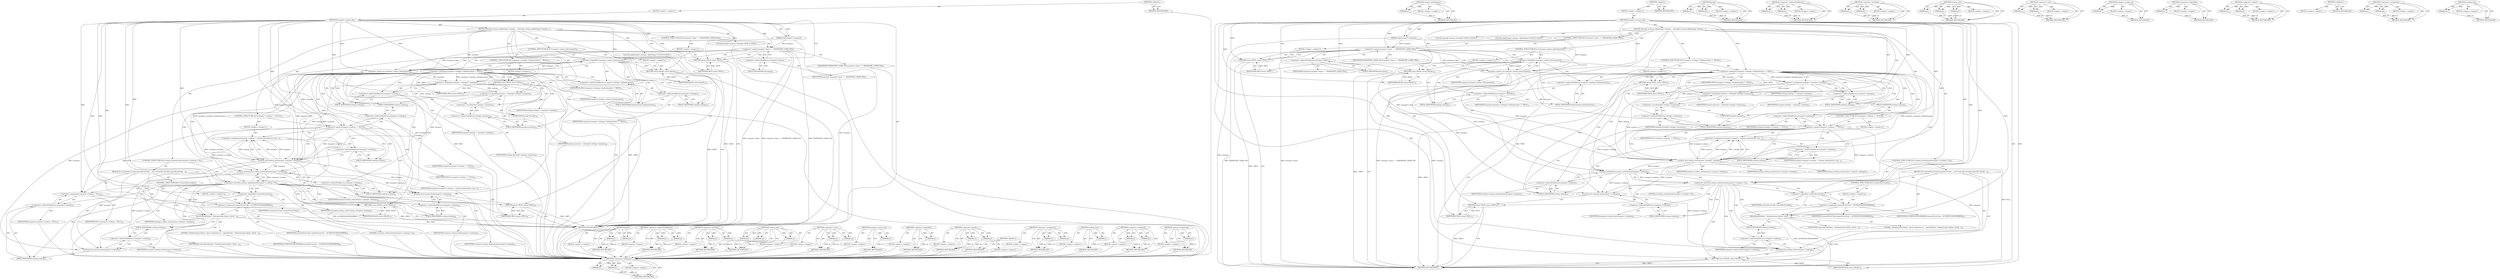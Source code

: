 digraph "credssp_free" {
vulnerable_142 [label=<(METHOD,&lt;operator&gt;.notEquals)>];
vulnerable_143 [label=<(PARAM,p1)>];
vulnerable_144 [label=<(PARAM,p2)>];
vulnerable_145 [label=<(BLOCK,&lt;empty&gt;,&lt;empty&gt;)>];
vulnerable_146 [label=<(METHOD_RETURN,ANY)>];
vulnerable_168 [label=<(METHOD,credssp_authenticate)>];
vulnerable_169 [label=<(PARAM,p1)>];
vulnerable_170 [label=<(BLOCK,&lt;empty&gt;,&lt;empty&gt;)>];
vulnerable_171 [label=<(METHOD_RETURN,ANY)>];
vulnerable_6 [label=<(METHOD,&lt;global&gt;)<SUB>1</SUB>>];
vulnerable_7 [label=<(BLOCK,&lt;empty&gt;,&lt;empty&gt;)<SUB>1</SUB>>];
vulnerable_8 [label=<(METHOD,transport_connect_nla)<SUB>1</SUB>>];
vulnerable_9 [label=<(PARAM,rdpTransport* transport)<SUB>1</SUB>>];
vulnerable_10 [label=<(BLOCK,{
	freerdp* instance;
	rdpSettings* settings;

...,{
	freerdp* instance;
	rdpSettings* settings;

...)<SUB>2</SUB>>];
vulnerable_11 [label="<(LOCAL,freerdp* instance: freerdp*)<SUB>3</SUB>>"];
vulnerable_12 [label="<(LOCAL,rdpSettings* settings: rdpSettings*)<SUB>4</SUB>>"];
vulnerable_13 [label=<(CONTROL_STRUCTURE,IF,if (transport-&gt;layer == TRANSPORT_LAYER_TSG))<SUB>6</SUB>>];
vulnerable_14 [label=<(&lt;operator&gt;.equals,transport-&gt;layer == TRANSPORT_LAYER_TSG)<SUB>6</SUB>>];
vulnerable_15 [label=<(&lt;operator&gt;.indirectFieldAccess,transport-&gt;layer)<SUB>6</SUB>>];
vulnerable_16 [label=<(IDENTIFIER,transport,transport-&gt;layer == TRANSPORT_LAYER_TSG)<SUB>6</SUB>>];
vulnerable_17 [label=<(FIELD_IDENTIFIER,layer,layer)<SUB>6</SUB>>];
vulnerable_18 [label=<(IDENTIFIER,TRANSPORT_LAYER_TSG,transport-&gt;layer == TRANSPORT_LAYER_TSG)<SUB>6</SUB>>];
vulnerable_19 [label=<(BLOCK,&lt;empty&gt;,&lt;empty&gt;)<SUB>7</SUB>>];
vulnerable_20 [label=<(RETURN,return TRUE;,return TRUE;)<SUB>7</SUB>>];
vulnerable_21 [label=<(IDENTIFIER,TRUE,return TRUE;)<SUB>7</SUB>>];
vulnerable_22 [label=<(CONTROL_STRUCTURE,IF,if (!transport_connect_tls(transport)))<SUB>9</SUB>>];
vulnerable_23 [label=<(&lt;operator&gt;.logicalNot,!transport_connect_tls(transport))<SUB>9</SUB>>];
vulnerable_24 [label=<(transport_connect_tls,transport_connect_tls(transport))<SUB>9</SUB>>];
vulnerable_25 [label=<(IDENTIFIER,transport,transport_connect_tls(transport))<SUB>9</SUB>>];
vulnerable_26 [label=<(BLOCK,&lt;empty&gt;,&lt;empty&gt;)<SUB>10</SUB>>];
vulnerable_27 [label=<(RETURN,return FALSE;,return FALSE;)<SUB>10</SUB>>];
vulnerable_28 [label=<(IDENTIFIER,FALSE,return FALSE;)<SUB>10</SUB>>];
vulnerable_29 [label=<(CONTROL_STRUCTURE,IF,if (transport-&gt;settings-&gt;Authentication != TRUE))<SUB>14</SUB>>];
vulnerable_30 [label=<(&lt;operator&gt;.notEquals,transport-&gt;settings-&gt;Authentication != TRUE)<SUB>14</SUB>>];
vulnerable_31 [label=<(&lt;operator&gt;.indirectFieldAccess,transport-&gt;settings-&gt;Authentication)<SUB>14</SUB>>];
vulnerable_32 [label=<(&lt;operator&gt;.indirectFieldAccess,transport-&gt;settings)<SUB>14</SUB>>];
vulnerable_33 [label=<(IDENTIFIER,transport,transport-&gt;settings-&gt;Authentication != TRUE)<SUB>14</SUB>>];
vulnerable_34 [label=<(FIELD_IDENTIFIER,settings,settings)<SUB>14</SUB>>];
vulnerable_35 [label=<(FIELD_IDENTIFIER,Authentication,Authentication)<SUB>14</SUB>>];
vulnerable_36 [label=<(IDENTIFIER,TRUE,transport-&gt;settings-&gt;Authentication != TRUE)<SUB>14</SUB>>];
vulnerable_37 [label=<(BLOCK,&lt;empty&gt;,&lt;empty&gt;)<SUB>15</SUB>>];
vulnerable_38 [label=<(RETURN,return TRUE;,return TRUE;)<SUB>15</SUB>>];
vulnerable_39 [label=<(IDENTIFIER,TRUE,return TRUE;)<SUB>15</SUB>>];
vulnerable_40 [label=<(&lt;operator&gt;.assignment,settings = transport-&gt;settings)<SUB>17</SUB>>];
vulnerable_41 [label=<(IDENTIFIER,settings,settings = transport-&gt;settings)<SUB>17</SUB>>];
vulnerable_42 [label=<(&lt;operator&gt;.indirectFieldAccess,transport-&gt;settings)<SUB>17</SUB>>];
vulnerable_43 [label=<(IDENTIFIER,transport,settings = transport-&gt;settings)<SUB>17</SUB>>];
vulnerable_44 [label=<(FIELD_IDENTIFIER,settings,settings)<SUB>17</SUB>>];
vulnerable_45 [label=<(&lt;operator&gt;.assignment,instance = (freerdp*) settings-&gt;instance)<SUB>18</SUB>>];
vulnerable_46 [label=<(IDENTIFIER,instance,instance = (freerdp*) settings-&gt;instance)<SUB>18</SUB>>];
vulnerable_47 [label=<(&lt;operator&gt;.cast,(freerdp*) settings-&gt;instance)<SUB>18</SUB>>];
vulnerable_48 [label=<(UNKNOWN,freerdp*,freerdp*)<SUB>18</SUB>>];
vulnerable_49 [label=<(&lt;operator&gt;.indirectFieldAccess,settings-&gt;instance)<SUB>18</SUB>>];
vulnerable_50 [label=<(IDENTIFIER,settings,(freerdp*) settings-&gt;instance)<SUB>18</SUB>>];
vulnerable_51 [label=<(FIELD_IDENTIFIER,instance,instance)<SUB>18</SUB>>];
vulnerable_52 [label=<(CONTROL_STRUCTURE,IF,if (transport-&gt;credssp == NULL))<SUB>20</SUB>>];
vulnerable_53 [label=<(&lt;operator&gt;.equals,transport-&gt;credssp == NULL)<SUB>20</SUB>>];
vulnerable_54 [label=<(&lt;operator&gt;.indirectFieldAccess,transport-&gt;credssp)<SUB>20</SUB>>];
vulnerable_55 [label=<(IDENTIFIER,transport,transport-&gt;credssp == NULL)<SUB>20</SUB>>];
vulnerable_56 [label=<(FIELD_IDENTIFIER,credssp,credssp)<SUB>20</SUB>>];
vulnerable_57 [label=<(IDENTIFIER,NULL,transport-&gt;credssp == NULL)<SUB>20</SUB>>];
vulnerable_58 [label=<(BLOCK,&lt;empty&gt;,&lt;empty&gt;)<SUB>21</SUB>>];
vulnerable_59 [label=<(&lt;operator&gt;.assignment,transport-&gt;credssp = credssp_new(instance, tran...)<SUB>21</SUB>>];
vulnerable_60 [label=<(&lt;operator&gt;.indirectFieldAccess,transport-&gt;credssp)<SUB>21</SUB>>];
vulnerable_61 [label=<(IDENTIFIER,transport,transport-&gt;credssp = credssp_new(instance, tran...)<SUB>21</SUB>>];
vulnerable_62 [label=<(FIELD_IDENTIFIER,credssp,credssp)<SUB>21</SUB>>];
vulnerable_63 [label=<(credssp_new,credssp_new(instance, transport, settings))<SUB>21</SUB>>];
vulnerable_64 [label=<(IDENTIFIER,instance,credssp_new(instance, transport, settings))<SUB>21</SUB>>];
vulnerable_65 [label=<(IDENTIFIER,transport,credssp_new(instance, transport, settings))<SUB>21</SUB>>];
vulnerable_66 [label=<(IDENTIFIER,settings,credssp_new(instance, transport, settings))<SUB>21</SUB>>];
vulnerable_67 [label=<(CONTROL_STRUCTURE,IF,if (credssp_authenticate(transport-&gt;credssp) &lt; 0))<SUB>23</SUB>>];
vulnerable_68 [label=<(&lt;operator&gt;.lessThan,credssp_authenticate(transport-&gt;credssp) &lt; 0)<SUB>23</SUB>>];
vulnerable_69 [label=<(credssp_authenticate,credssp_authenticate(transport-&gt;credssp))<SUB>23</SUB>>];
vulnerable_70 [label=<(&lt;operator&gt;.indirectFieldAccess,transport-&gt;credssp)<SUB>23</SUB>>];
vulnerable_71 [label=<(IDENTIFIER,transport,credssp_authenticate(transport-&gt;credssp))<SUB>23</SUB>>];
vulnerable_72 [label=<(FIELD_IDENTIFIER,credssp,credssp)<SUB>23</SUB>>];
vulnerable_73 [label=<(LITERAL,0,credssp_authenticate(transport-&gt;credssp) &lt; 0)<SUB>23</SUB>>];
vulnerable_74 [label=<(BLOCK,{
		if (!connectErrorCode)
			connectErrorCode ...,{
		if (!connectErrorCode)
			connectErrorCode ...)<SUB>24</SUB>>];
vulnerable_75 [label=<(CONTROL_STRUCTURE,IF,if (!connectErrorCode))<SUB>25</SUB>>];
vulnerable_76 [label=<(&lt;operator&gt;.logicalNot,!connectErrorCode)<SUB>25</SUB>>];
vulnerable_77 [label=<(IDENTIFIER,connectErrorCode,!connectErrorCode)<SUB>25</SUB>>];
vulnerable_78 [label=<(BLOCK,&lt;empty&gt;,&lt;empty&gt;)<SUB>26</SUB>>];
vulnerable_79 [label=<(&lt;operator&gt;.assignment,connectErrorCode = AUTHENTICATIONERROR)<SUB>26</SUB>>];
vulnerable_80 [label=<(IDENTIFIER,connectErrorCode,connectErrorCode = AUTHENTICATIONERROR)<SUB>26</SUB>>];
vulnerable_81 [label=<(IDENTIFIER,AUTHENTICATIONERROR,connectErrorCode = AUTHENTICATIONERROR)<SUB>26</SUB>>];
vulnerable_82 [label=<(fprintf,fprintf(stderr, &quot;Authentication failure, check ...)<SUB>28</SUB>>];
vulnerable_83 [label=<(IDENTIFIER,stderr,fprintf(stderr, &quot;Authentication failure, check ...)<SUB>28</SUB>>];
vulnerable_84 [label=<(LITERAL,&quot;Authentication failure, check credentials.\n&quot;
...,fprintf(stderr, &quot;Authentication failure, check ...)<SUB>28</SUB>>];
vulnerable_85 [label=<(credssp_free,credssp_free(transport-&gt;credssp))<SUB>31</SUB>>];
vulnerable_86 [label=<(&lt;operator&gt;.indirectFieldAccess,transport-&gt;credssp)<SUB>31</SUB>>];
vulnerable_87 [label=<(IDENTIFIER,transport,credssp_free(transport-&gt;credssp))<SUB>31</SUB>>];
vulnerable_88 [label=<(FIELD_IDENTIFIER,credssp,credssp)<SUB>31</SUB>>];
vulnerable_89 [label=<(RETURN,return FALSE;,return FALSE;)<SUB>32</SUB>>];
vulnerable_90 [label=<(IDENTIFIER,FALSE,return FALSE;)<SUB>32</SUB>>];
vulnerable_91 [label=<(credssp_free,credssp_free(transport-&gt;credssp))<SUB>35</SUB>>];
vulnerable_92 [label=<(&lt;operator&gt;.indirectFieldAccess,transport-&gt;credssp)<SUB>35</SUB>>];
vulnerable_93 [label=<(IDENTIFIER,transport,credssp_free(transport-&gt;credssp))<SUB>35</SUB>>];
vulnerable_94 [label=<(FIELD_IDENTIFIER,credssp,credssp)<SUB>35</SUB>>];
vulnerable_95 [label=<(RETURN,return TRUE;,return TRUE;)<SUB>37</SUB>>];
vulnerable_96 [label=<(IDENTIFIER,TRUE,return TRUE;)<SUB>37</SUB>>];
vulnerable_97 [label=<(METHOD_RETURN,BOOL)<SUB>1</SUB>>];
vulnerable_99 [label=<(METHOD_RETURN,ANY)<SUB>1</SUB>>];
vulnerable_172 [label=<(METHOD,fprintf)>];
vulnerable_173 [label=<(PARAM,p1)>];
vulnerable_174 [label=<(PARAM,p2)>];
vulnerable_175 [label=<(BLOCK,&lt;empty&gt;,&lt;empty&gt;)>];
vulnerable_176 [label=<(METHOD_RETURN,ANY)>];
vulnerable_129 [label=<(METHOD,&lt;operator&gt;.indirectFieldAccess)>];
vulnerable_130 [label=<(PARAM,p1)>];
vulnerable_131 [label=<(PARAM,p2)>];
vulnerable_132 [label=<(BLOCK,&lt;empty&gt;,&lt;empty&gt;)>];
vulnerable_133 [label=<(METHOD_RETURN,ANY)>];
vulnerable_163 [label=<(METHOD,&lt;operator&gt;.lessThan)>];
vulnerable_164 [label=<(PARAM,p1)>];
vulnerable_165 [label=<(PARAM,p2)>];
vulnerable_166 [label=<(BLOCK,&lt;empty&gt;,&lt;empty&gt;)>];
vulnerable_167 [label=<(METHOD_RETURN,ANY)>];
vulnerable_157 [label=<(METHOD,credssp_new)>];
vulnerable_158 [label=<(PARAM,p1)>];
vulnerable_159 [label=<(PARAM,p2)>];
vulnerable_160 [label=<(PARAM,p3)>];
vulnerable_161 [label=<(BLOCK,&lt;empty&gt;,&lt;empty&gt;)>];
vulnerable_162 [label=<(METHOD_RETURN,ANY)>];
vulnerable_152 [label=<(METHOD,&lt;operator&gt;.cast)>];
vulnerable_153 [label=<(PARAM,p1)>];
vulnerable_154 [label=<(PARAM,p2)>];
vulnerable_155 [label=<(BLOCK,&lt;empty&gt;,&lt;empty&gt;)>];
vulnerable_156 [label=<(METHOD_RETURN,ANY)>];
vulnerable_138 [label=<(METHOD,transport_connect_tls)>];
vulnerable_139 [label=<(PARAM,p1)>];
vulnerable_140 [label=<(BLOCK,&lt;empty&gt;,&lt;empty&gt;)>];
vulnerable_141 [label=<(METHOD_RETURN,ANY)>];
vulnerable_134 [label=<(METHOD,&lt;operator&gt;.logicalNot)>];
vulnerable_135 [label=<(PARAM,p1)>];
vulnerable_136 [label=<(BLOCK,&lt;empty&gt;,&lt;empty&gt;)>];
vulnerable_137 [label=<(METHOD_RETURN,ANY)>];
vulnerable_124 [label=<(METHOD,&lt;operator&gt;.equals)>];
vulnerable_125 [label=<(PARAM,p1)>];
vulnerable_126 [label=<(PARAM,p2)>];
vulnerable_127 [label=<(BLOCK,&lt;empty&gt;,&lt;empty&gt;)>];
vulnerable_128 [label=<(METHOD_RETURN,ANY)>];
vulnerable_118 [label=<(METHOD,&lt;global&gt;)<SUB>1</SUB>>];
vulnerable_119 [label=<(BLOCK,&lt;empty&gt;,&lt;empty&gt;)>];
vulnerable_120 [label=<(METHOD_RETURN,ANY)>];
vulnerable_147 [label=<(METHOD,&lt;operator&gt;.assignment)>];
vulnerable_148 [label=<(PARAM,p1)>];
vulnerable_149 [label=<(PARAM,p2)>];
vulnerable_150 [label=<(BLOCK,&lt;empty&gt;,&lt;empty&gt;)>];
vulnerable_151 [label=<(METHOD_RETURN,ANY)>];
vulnerable_177 [label=<(METHOD,credssp_free)>];
vulnerable_178 [label=<(PARAM,p1)>];
vulnerable_179 [label=<(BLOCK,&lt;empty&gt;,&lt;empty&gt;)>];
vulnerable_180 [label=<(METHOD_RETURN,ANY)>];
fixed_147 [label=<(METHOD,&lt;operator&gt;.notEquals)>];
fixed_148 [label=<(PARAM,p1)>];
fixed_149 [label=<(PARAM,p2)>];
fixed_150 [label=<(BLOCK,&lt;empty&gt;,&lt;empty&gt;)>];
fixed_151 [label=<(METHOD_RETURN,ANY)>];
fixed_173 [label=<(METHOD,credssp_authenticate)>];
fixed_174 [label=<(PARAM,p1)>];
fixed_175 [label=<(BLOCK,&lt;empty&gt;,&lt;empty&gt;)>];
fixed_176 [label=<(METHOD_RETURN,ANY)>];
fixed_6 [label=<(METHOD,&lt;global&gt;)<SUB>1</SUB>>];
fixed_7 [label=<(BLOCK,&lt;empty&gt;,&lt;empty&gt;)<SUB>1</SUB>>];
fixed_8 [label=<(METHOD,transport_connect_nla)<SUB>1</SUB>>];
fixed_9 [label=<(PARAM,rdpTransport* transport)<SUB>1</SUB>>];
fixed_10 [label=<(BLOCK,{
	freerdp* instance;
	rdpSettings* settings;

...,{
	freerdp* instance;
	rdpSettings* settings;

...)<SUB>2</SUB>>];
fixed_11 [label="<(LOCAL,freerdp* instance: freerdp*)<SUB>3</SUB>>"];
fixed_12 [label="<(LOCAL,rdpSettings* settings: rdpSettings*)<SUB>4</SUB>>"];
fixed_13 [label=<(CONTROL_STRUCTURE,IF,if (transport-&gt;layer == TRANSPORT_LAYER_TSG))<SUB>6</SUB>>];
fixed_14 [label=<(&lt;operator&gt;.equals,transport-&gt;layer == TRANSPORT_LAYER_TSG)<SUB>6</SUB>>];
fixed_15 [label=<(&lt;operator&gt;.indirectFieldAccess,transport-&gt;layer)<SUB>6</SUB>>];
fixed_16 [label=<(IDENTIFIER,transport,transport-&gt;layer == TRANSPORT_LAYER_TSG)<SUB>6</SUB>>];
fixed_17 [label=<(FIELD_IDENTIFIER,layer,layer)<SUB>6</SUB>>];
fixed_18 [label=<(IDENTIFIER,TRANSPORT_LAYER_TSG,transport-&gt;layer == TRANSPORT_LAYER_TSG)<SUB>6</SUB>>];
fixed_19 [label=<(BLOCK,&lt;empty&gt;,&lt;empty&gt;)<SUB>7</SUB>>];
fixed_20 [label=<(RETURN,return TRUE;,return TRUE;)<SUB>7</SUB>>];
fixed_21 [label=<(IDENTIFIER,TRUE,return TRUE;)<SUB>7</SUB>>];
fixed_22 [label=<(CONTROL_STRUCTURE,IF,if (!transport_connect_tls(transport)))<SUB>9</SUB>>];
fixed_23 [label=<(&lt;operator&gt;.logicalNot,!transport_connect_tls(transport))<SUB>9</SUB>>];
fixed_24 [label=<(transport_connect_tls,transport_connect_tls(transport))<SUB>9</SUB>>];
fixed_25 [label=<(IDENTIFIER,transport,transport_connect_tls(transport))<SUB>9</SUB>>];
fixed_26 [label=<(BLOCK,&lt;empty&gt;,&lt;empty&gt;)<SUB>10</SUB>>];
fixed_27 [label=<(RETURN,return FALSE;,return FALSE;)<SUB>10</SUB>>];
fixed_28 [label=<(IDENTIFIER,FALSE,return FALSE;)<SUB>10</SUB>>];
fixed_29 [label=<(CONTROL_STRUCTURE,IF,if (transport-&gt;settings-&gt;Authentication != TRUE))<SUB>14</SUB>>];
fixed_30 [label=<(&lt;operator&gt;.notEquals,transport-&gt;settings-&gt;Authentication != TRUE)<SUB>14</SUB>>];
fixed_31 [label=<(&lt;operator&gt;.indirectFieldAccess,transport-&gt;settings-&gt;Authentication)<SUB>14</SUB>>];
fixed_32 [label=<(&lt;operator&gt;.indirectFieldAccess,transport-&gt;settings)<SUB>14</SUB>>];
fixed_33 [label=<(IDENTIFIER,transport,transport-&gt;settings-&gt;Authentication != TRUE)<SUB>14</SUB>>];
fixed_34 [label=<(FIELD_IDENTIFIER,settings,settings)<SUB>14</SUB>>];
fixed_35 [label=<(FIELD_IDENTIFIER,Authentication,Authentication)<SUB>14</SUB>>];
fixed_36 [label=<(IDENTIFIER,TRUE,transport-&gt;settings-&gt;Authentication != TRUE)<SUB>14</SUB>>];
fixed_37 [label=<(BLOCK,&lt;empty&gt;,&lt;empty&gt;)<SUB>15</SUB>>];
fixed_38 [label=<(RETURN,return TRUE;,return TRUE;)<SUB>15</SUB>>];
fixed_39 [label=<(IDENTIFIER,TRUE,return TRUE;)<SUB>15</SUB>>];
fixed_40 [label=<(&lt;operator&gt;.assignment,settings = transport-&gt;settings)<SUB>17</SUB>>];
fixed_41 [label=<(IDENTIFIER,settings,settings = transport-&gt;settings)<SUB>17</SUB>>];
fixed_42 [label=<(&lt;operator&gt;.indirectFieldAccess,transport-&gt;settings)<SUB>17</SUB>>];
fixed_43 [label=<(IDENTIFIER,transport,settings = transport-&gt;settings)<SUB>17</SUB>>];
fixed_44 [label=<(FIELD_IDENTIFIER,settings,settings)<SUB>17</SUB>>];
fixed_45 [label=<(&lt;operator&gt;.assignment,instance = (freerdp*) settings-&gt;instance)<SUB>18</SUB>>];
fixed_46 [label=<(IDENTIFIER,instance,instance = (freerdp*) settings-&gt;instance)<SUB>18</SUB>>];
fixed_47 [label=<(&lt;operator&gt;.cast,(freerdp*) settings-&gt;instance)<SUB>18</SUB>>];
fixed_48 [label=<(UNKNOWN,freerdp*,freerdp*)<SUB>18</SUB>>];
fixed_49 [label=<(&lt;operator&gt;.indirectFieldAccess,settings-&gt;instance)<SUB>18</SUB>>];
fixed_50 [label=<(IDENTIFIER,settings,(freerdp*) settings-&gt;instance)<SUB>18</SUB>>];
fixed_51 [label=<(FIELD_IDENTIFIER,instance,instance)<SUB>18</SUB>>];
fixed_52 [label=<(CONTROL_STRUCTURE,IF,if (transport-&gt;credssp == NULL))<SUB>20</SUB>>];
fixed_53 [label=<(&lt;operator&gt;.equals,transport-&gt;credssp == NULL)<SUB>20</SUB>>];
fixed_54 [label=<(&lt;operator&gt;.indirectFieldAccess,transport-&gt;credssp)<SUB>20</SUB>>];
fixed_55 [label=<(IDENTIFIER,transport,transport-&gt;credssp == NULL)<SUB>20</SUB>>];
fixed_56 [label=<(FIELD_IDENTIFIER,credssp,credssp)<SUB>20</SUB>>];
fixed_57 [label=<(IDENTIFIER,NULL,transport-&gt;credssp == NULL)<SUB>20</SUB>>];
fixed_58 [label=<(BLOCK,&lt;empty&gt;,&lt;empty&gt;)<SUB>21</SUB>>];
fixed_59 [label=<(&lt;operator&gt;.assignment,transport-&gt;credssp = credssp_new(instance, tran...)<SUB>21</SUB>>];
fixed_60 [label=<(&lt;operator&gt;.indirectFieldAccess,transport-&gt;credssp)<SUB>21</SUB>>];
fixed_61 [label=<(IDENTIFIER,transport,transport-&gt;credssp = credssp_new(instance, tran...)<SUB>21</SUB>>];
fixed_62 [label=<(FIELD_IDENTIFIER,credssp,credssp)<SUB>21</SUB>>];
fixed_63 [label=<(credssp_new,credssp_new(instance, transport, settings))<SUB>21</SUB>>];
fixed_64 [label=<(IDENTIFIER,instance,credssp_new(instance, transport, settings))<SUB>21</SUB>>];
fixed_65 [label=<(IDENTIFIER,transport,credssp_new(instance, transport, settings))<SUB>21</SUB>>];
fixed_66 [label=<(IDENTIFIER,settings,credssp_new(instance, transport, settings))<SUB>21</SUB>>];
fixed_67 [label=<(CONTROL_STRUCTURE,IF,if (credssp_authenticate(transport-&gt;credssp) &lt; 0))<SUB>23</SUB>>];
fixed_68 [label=<(&lt;operator&gt;.lessThan,credssp_authenticate(transport-&gt;credssp) &lt; 0)<SUB>23</SUB>>];
fixed_69 [label=<(credssp_authenticate,credssp_authenticate(transport-&gt;credssp))<SUB>23</SUB>>];
fixed_70 [label=<(&lt;operator&gt;.indirectFieldAccess,transport-&gt;credssp)<SUB>23</SUB>>];
fixed_71 [label=<(IDENTIFIER,transport,credssp_authenticate(transport-&gt;credssp))<SUB>23</SUB>>];
fixed_72 [label=<(FIELD_IDENTIFIER,credssp,credssp)<SUB>23</SUB>>];
fixed_73 [label=<(LITERAL,0,credssp_authenticate(transport-&gt;credssp) &lt; 0)<SUB>23</SUB>>];
fixed_74 [label=<(BLOCK,{
		if (!connectErrorCode)
			connectErrorCode ...,{
		if (!connectErrorCode)
			connectErrorCode ...)<SUB>24</SUB>>];
fixed_75 [label=<(CONTROL_STRUCTURE,IF,if (!connectErrorCode))<SUB>25</SUB>>];
fixed_76 [label=<(&lt;operator&gt;.logicalNot,!connectErrorCode)<SUB>25</SUB>>];
fixed_77 [label=<(IDENTIFIER,connectErrorCode,!connectErrorCode)<SUB>25</SUB>>];
fixed_78 [label=<(BLOCK,&lt;empty&gt;,&lt;empty&gt;)<SUB>26</SUB>>];
fixed_79 [label=<(&lt;operator&gt;.assignment,connectErrorCode = AUTHENTICATIONERROR)<SUB>26</SUB>>];
fixed_80 [label=<(IDENTIFIER,connectErrorCode,connectErrorCode = AUTHENTICATIONERROR)<SUB>26</SUB>>];
fixed_81 [label=<(IDENTIFIER,AUTHENTICATIONERROR,connectErrorCode = AUTHENTICATIONERROR)<SUB>26</SUB>>];
fixed_82 [label=<(fprintf,fprintf(stderr, &quot;Authentication failure, check ...)<SUB>28</SUB>>];
fixed_83 [label=<(IDENTIFIER,stderr,fprintf(stderr, &quot;Authentication failure, check ...)<SUB>28</SUB>>];
fixed_84 [label=<(LITERAL,&quot;Authentication failure, check credentials.\n&quot;
...,fprintf(stderr, &quot;Authentication failure, check ...)<SUB>28</SUB>>];
fixed_85 [label=<(credssp_free,credssp_free(transport-&gt;credssp))<SUB>31</SUB>>];
fixed_86 [label=<(&lt;operator&gt;.indirectFieldAccess,transport-&gt;credssp)<SUB>31</SUB>>];
fixed_87 [label=<(IDENTIFIER,transport,credssp_free(transport-&gt;credssp))<SUB>31</SUB>>];
fixed_88 [label=<(FIELD_IDENTIFIER,credssp,credssp)<SUB>31</SUB>>];
fixed_89 [label=<(&lt;operator&gt;.assignment,transport-&gt;credssp = NULL)<SUB>32</SUB>>];
fixed_90 [label=<(&lt;operator&gt;.indirectFieldAccess,transport-&gt;credssp)<SUB>32</SUB>>];
fixed_91 [label=<(IDENTIFIER,transport,transport-&gt;credssp = NULL)<SUB>32</SUB>>];
fixed_92 [label=<(FIELD_IDENTIFIER,credssp,credssp)<SUB>32</SUB>>];
fixed_93 [label=<(IDENTIFIER,NULL,transport-&gt;credssp = NULL)<SUB>32</SUB>>];
fixed_94 [label=<(RETURN,return FALSE;,return FALSE;)<SUB>33</SUB>>];
fixed_95 [label=<(IDENTIFIER,FALSE,return FALSE;)<SUB>33</SUB>>];
fixed_96 [label=<(credssp_free,credssp_free(transport-&gt;credssp))<SUB>36</SUB>>];
fixed_97 [label=<(&lt;operator&gt;.indirectFieldAccess,transport-&gt;credssp)<SUB>36</SUB>>];
fixed_98 [label=<(IDENTIFIER,transport,credssp_free(transport-&gt;credssp))<SUB>36</SUB>>];
fixed_99 [label=<(FIELD_IDENTIFIER,credssp,credssp)<SUB>36</SUB>>];
fixed_100 [label=<(RETURN,return TRUE;,return TRUE;)<SUB>38</SUB>>];
fixed_101 [label=<(IDENTIFIER,TRUE,return TRUE;)<SUB>38</SUB>>];
fixed_102 [label=<(METHOD_RETURN,BOOL)<SUB>1</SUB>>];
fixed_104 [label=<(METHOD_RETURN,ANY)<SUB>1</SUB>>];
fixed_177 [label=<(METHOD,fprintf)>];
fixed_178 [label=<(PARAM,p1)>];
fixed_179 [label=<(PARAM,p2)>];
fixed_180 [label=<(BLOCK,&lt;empty&gt;,&lt;empty&gt;)>];
fixed_181 [label=<(METHOD_RETURN,ANY)>];
fixed_134 [label=<(METHOD,&lt;operator&gt;.indirectFieldAccess)>];
fixed_135 [label=<(PARAM,p1)>];
fixed_136 [label=<(PARAM,p2)>];
fixed_137 [label=<(BLOCK,&lt;empty&gt;,&lt;empty&gt;)>];
fixed_138 [label=<(METHOD_RETURN,ANY)>];
fixed_168 [label=<(METHOD,&lt;operator&gt;.lessThan)>];
fixed_169 [label=<(PARAM,p1)>];
fixed_170 [label=<(PARAM,p2)>];
fixed_171 [label=<(BLOCK,&lt;empty&gt;,&lt;empty&gt;)>];
fixed_172 [label=<(METHOD_RETURN,ANY)>];
fixed_162 [label=<(METHOD,credssp_new)>];
fixed_163 [label=<(PARAM,p1)>];
fixed_164 [label=<(PARAM,p2)>];
fixed_165 [label=<(PARAM,p3)>];
fixed_166 [label=<(BLOCK,&lt;empty&gt;,&lt;empty&gt;)>];
fixed_167 [label=<(METHOD_RETURN,ANY)>];
fixed_157 [label=<(METHOD,&lt;operator&gt;.cast)>];
fixed_158 [label=<(PARAM,p1)>];
fixed_159 [label=<(PARAM,p2)>];
fixed_160 [label=<(BLOCK,&lt;empty&gt;,&lt;empty&gt;)>];
fixed_161 [label=<(METHOD_RETURN,ANY)>];
fixed_143 [label=<(METHOD,transport_connect_tls)>];
fixed_144 [label=<(PARAM,p1)>];
fixed_145 [label=<(BLOCK,&lt;empty&gt;,&lt;empty&gt;)>];
fixed_146 [label=<(METHOD_RETURN,ANY)>];
fixed_139 [label=<(METHOD,&lt;operator&gt;.logicalNot)>];
fixed_140 [label=<(PARAM,p1)>];
fixed_141 [label=<(BLOCK,&lt;empty&gt;,&lt;empty&gt;)>];
fixed_142 [label=<(METHOD_RETURN,ANY)>];
fixed_129 [label=<(METHOD,&lt;operator&gt;.equals)>];
fixed_130 [label=<(PARAM,p1)>];
fixed_131 [label=<(PARAM,p2)>];
fixed_132 [label=<(BLOCK,&lt;empty&gt;,&lt;empty&gt;)>];
fixed_133 [label=<(METHOD_RETURN,ANY)>];
fixed_123 [label=<(METHOD,&lt;global&gt;)<SUB>1</SUB>>];
fixed_124 [label=<(BLOCK,&lt;empty&gt;,&lt;empty&gt;)>];
fixed_125 [label=<(METHOD_RETURN,ANY)>];
fixed_152 [label=<(METHOD,&lt;operator&gt;.assignment)>];
fixed_153 [label=<(PARAM,p1)>];
fixed_154 [label=<(PARAM,p2)>];
fixed_155 [label=<(BLOCK,&lt;empty&gt;,&lt;empty&gt;)>];
fixed_156 [label=<(METHOD_RETURN,ANY)>];
fixed_182 [label=<(METHOD,credssp_free)>];
fixed_183 [label=<(PARAM,p1)>];
fixed_184 [label=<(BLOCK,&lt;empty&gt;,&lt;empty&gt;)>];
fixed_185 [label=<(METHOD_RETURN,ANY)>];
vulnerable_142 -> vulnerable_143  [key=0, label="AST: "];
vulnerable_142 -> vulnerable_143  [key=1, label="DDG: "];
vulnerable_142 -> vulnerable_145  [key=0, label="AST: "];
vulnerable_142 -> vulnerable_144  [key=0, label="AST: "];
vulnerable_142 -> vulnerable_144  [key=1, label="DDG: "];
vulnerable_142 -> vulnerable_146  [key=0, label="AST: "];
vulnerable_142 -> vulnerable_146  [key=1, label="CFG: "];
vulnerable_143 -> vulnerable_146  [key=0, label="DDG: p1"];
vulnerable_144 -> vulnerable_146  [key=0, label="DDG: p2"];
vulnerable_168 -> vulnerable_169  [key=0, label="AST: "];
vulnerable_168 -> vulnerable_169  [key=1, label="DDG: "];
vulnerable_168 -> vulnerable_170  [key=0, label="AST: "];
vulnerable_168 -> vulnerable_171  [key=0, label="AST: "];
vulnerable_168 -> vulnerable_171  [key=1, label="CFG: "];
vulnerable_169 -> vulnerable_171  [key=0, label="DDG: p1"];
vulnerable_6 -> vulnerable_7  [key=0, label="AST: "];
vulnerable_6 -> vulnerable_99  [key=0, label="AST: "];
vulnerable_6 -> vulnerable_99  [key=1, label="CFG: "];
vulnerable_7 -> vulnerable_8  [key=0, label="AST: "];
vulnerable_8 -> vulnerable_9  [key=0, label="AST: "];
vulnerable_8 -> vulnerable_9  [key=1, label="DDG: "];
vulnerable_8 -> vulnerable_10  [key=0, label="AST: "];
vulnerable_8 -> vulnerable_97  [key=0, label="AST: "];
vulnerable_8 -> vulnerable_17  [key=0, label="CFG: "];
vulnerable_8 -> vulnerable_96  [key=0, label="DDG: "];
vulnerable_8 -> vulnerable_14  [key=0, label="DDG: "];
vulnerable_8 -> vulnerable_20  [key=0, label="DDG: "];
vulnerable_8 -> vulnerable_27  [key=0, label="DDG: "];
vulnerable_8 -> vulnerable_30  [key=0, label="DDG: "];
vulnerable_8 -> vulnerable_53  [key=0, label="DDG: "];
vulnerable_8 -> vulnerable_68  [key=0, label="DDG: "];
vulnerable_8 -> vulnerable_89  [key=0, label="DDG: "];
vulnerable_8 -> vulnerable_21  [key=0, label="DDG: "];
vulnerable_8 -> vulnerable_24  [key=0, label="DDG: "];
vulnerable_8 -> vulnerable_28  [key=0, label="DDG: "];
vulnerable_8 -> vulnerable_39  [key=0, label="DDG: "];
vulnerable_8 -> vulnerable_82  [key=0, label="DDG: "];
vulnerable_8 -> vulnerable_90  [key=0, label="DDG: "];
vulnerable_8 -> vulnerable_63  [key=0, label="DDG: "];
vulnerable_8 -> vulnerable_76  [key=0, label="DDG: "];
vulnerable_8 -> vulnerable_79  [key=0, label="DDG: "];
vulnerable_9 -> vulnerable_97  [key=0, label="DDG: transport"];
vulnerable_9 -> vulnerable_14  [key=0, label="DDG: transport"];
vulnerable_9 -> vulnerable_24  [key=0, label="DDG: transport"];
vulnerable_10 -> vulnerable_11  [key=0, label="AST: "];
vulnerable_10 -> vulnerable_12  [key=0, label="AST: "];
vulnerable_10 -> vulnerable_13  [key=0, label="AST: "];
vulnerable_10 -> vulnerable_22  [key=0, label="AST: "];
vulnerable_10 -> vulnerable_29  [key=0, label="AST: "];
vulnerable_10 -> vulnerable_40  [key=0, label="AST: "];
vulnerable_10 -> vulnerable_45  [key=0, label="AST: "];
vulnerable_10 -> vulnerable_52  [key=0, label="AST: "];
vulnerable_10 -> vulnerable_67  [key=0, label="AST: "];
vulnerable_10 -> vulnerable_91  [key=0, label="AST: "];
vulnerable_10 -> vulnerable_95  [key=0, label="AST: "];
vulnerable_13 -> vulnerable_14  [key=0, label="AST: "];
vulnerable_13 -> vulnerable_19  [key=0, label="AST: "];
vulnerable_14 -> vulnerable_15  [key=0, label="AST: "];
vulnerable_14 -> vulnerable_18  [key=0, label="AST: "];
vulnerable_14 -> vulnerable_20  [key=0, label="CFG: "];
vulnerable_14 -> vulnerable_20  [key=1, label="CDG: "];
vulnerable_14 -> vulnerable_24  [key=0, label="CFG: "];
vulnerable_14 -> vulnerable_24  [key=1, label="DDG: transport-&gt;layer"];
vulnerable_14 -> vulnerable_24  [key=2, label="CDG: "];
vulnerable_14 -> vulnerable_97  [key=0, label="DDG: transport-&gt;layer"];
vulnerable_14 -> vulnerable_97  [key=1, label="DDG: transport-&gt;layer == TRANSPORT_LAYER_TSG"];
vulnerable_14 -> vulnerable_97  [key=2, label="DDG: TRANSPORT_LAYER_TSG"];
vulnerable_14 -> vulnerable_63  [key=0, label="DDG: transport-&gt;layer"];
vulnerable_14 -> vulnerable_23  [key=0, label="CDG: "];
vulnerable_15 -> vulnerable_16  [key=0, label="AST: "];
vulnerable_15 -> vulnerable_17  [key=0, label="AST: "];
vulnerable_15 -> vulnerable_14  [key=0, label="CFG: "];
vulnerable_17 -> vulnerable_15  [key=0, label="CFG: "];
vulnerable_19 -> vulnerable_20  [key=0, label="AST: "];
vulnerable_20 -> vulnerable_21  [key=0, label="AST: "];
vulnerable_20 -> vulnerable_97  [key=0, label="CFG: "];
vulnerable_20 -> vulnerable_97  [key=1, label="DDG: &lt;RET&gt;"];
vulnerable_21 -> vulnerable_20  [key=0, label="DDG: TRUE"];
vulnerable_22 -> vulnerable_23  [key=0, label="AST: "];
vulnerable_22 -> vulnerable_26  [key=0, label="AST: "];
vulnerable_23 -> vulnerable_24  [key=0, label="AST: "];
vulnerable_23 -> vulnerable_27  [key=0, label="CFG: "];
vulnerable_23 -> vulnerable_27  [key=1, label="CDG: "];
vulnerable_23 -> vulnerable_34  [key=0, label="CFG: "];
vulnerable_23 -> vulnerable_34  [key=1, label="CDG: "];
vulnerable_23 -> vulnerable_30  [key=0, label="CDG: "];
vulnerable_23 -> vulnerable_32  [key=0, label="CDG: "];
vulnerable_23 -> vulnerable_35  [key=0, label="CDG: "];
vulnerable_23 -> vulnerable_31  [key=0, label="CDG: "];
vulnerable_24 -> vulnerable_25  [key=0, label="AST: "];
vulnerable_24 -> vulnerable_23  [key=0, label="CFG: "];
vulnerable_24 -> vulnerable_23  [key=1, label="DDG: transport"];
vulnerable_24 -> vulnerable_40  [key=0, label="DDG: transport"];
vulnerable_24 -> vulnerable_91  [key=0, label="DDG: transport"];
vulnerable_24 -> vulnerable_53  [key=0, label="DDG: transport"];
vulnerable_24 -> vulnerable_69  [key=0, label="DDG: transport"];
vulnerable_24 -> vulnerable_85  [key=0, label="DDG: transport"];
vulnerable_24 -> vulnerable_63  [key=0, label="DDG: transport"];
vulnerable_26 -> vulnerable_27  [key=0, label="AST: "];
vulnerable_27 -> vulnerable_28  [key=0, label="AST: "];
vulnerable_27 -> vulnerable_97  [key=0, label="CFG: "];
vulnerable_27 -> vulnerable_97  [key=1, label="DDG: &lt;RET&gt;"];
vulnerable_28 -> vulnerable_27  [key=0, label="DDG: FALSE"];
vulnerable_29 -> vulnerable_30  [key=0, label="AST: "];
vulnerable_29 -> vulnerable_37  [key=0, label="AST: "];
vulnerable_30 -> vulnerable_31  [key=0, label="AST: "];
vulnerable_30 -> vulnerable_36  [key=0, label="AST: "];
vulnerable_30 -> vulnerable_38  [key=0, label="CFG: "];
vulnerable_30 -> vulnerable_38  [key=1, label="CDG: "];
vulnerable_30 -> vulnerable_44  [key=0, label="CFG: "];
vulnerable_30 -> vulnerable_44  [key=1, label="CDG: "];
vulnerable_30 -> vulnerable_40  [key=0, label="DDG: transport-&gt;settings-&gt;Authentication"];
vulnerable_30 -> vulnerable_40  [key=1, label="CDG: "];
vulnerable_30 -> vulnerable_96  [key=0, label="DDG: TRUE"];
vulnerable_30 -> vulnerable_39  [key=0, label="DDG: TRUE"];
vulnerable_30 -> vulnerable_63  [key=0, label="DDG: transport-&gt;settings-&gt;Authentication"];
vulnerable_30 -> vulnerable_47  [key=0, label="CDG: "];
vulnerable_30 -> vulnerable_48  [key=0, label="CDG: "];
vulnerable_30 -> vulnerable_68  [key=0, label="CDG: "];
vulnerable_30 -> vulnerable_49  [key=0, label="CDG: "];
vulnerable_30 -> vulnerable_42  [key=0, label="CDG: "];
vulnerable_30 -> vulnerable_51  [key=0, label="CDG: "];
vulnerable_30 -> vulnerable_72  [key=0, label="CDG: "];
vulnerable_30 -> vulnerable_56  [key=0, label="CDG: "];
vulnerable_30 -> vulnerable_69  [key=0, label="CDG: "];
vulnerable_30 -> vulnerable_45  [key=0, label="CDG: "];
vulnerable_30 -> vulnerable_54  [key=0, label="CDG: "];
vulnerable_30 -> vulnerable_53  [key=0, label="CDG: "];
vulnerable_30 -> vulnerable_70  [key=0, label="CDG: "];
vulnerable_31 -> vulnerable_32  [key=0, label="AST: "];
vulnerable_31 -> vulnerable_35  [key=0, label="AST: "];
vulnerable_31 -> vulnerable_30  [key=0, label="CFG: "];
vulnerable_32 -> vulnerable_33  [key=0, label="AST: "];
vulnerable_32 -> vulnerable_34  [key=0, label="AST: "];
vulnerable_32 -> vulnerable_35  [key=0, label="CFG: "];
vulnerable_34 -> vulnerable_32  [key=0, label="CFG: "];
vulnerable_35 -> vulnerable_31  [key=0, label="CFG: "];
vulnerable_37 -> vulnerable_38  [key=0, label="AST: "];
vulnerable_38 -> vulnerable_39  [key=0, label="AST: "];
vulnerable_38 -> vulnerable_97  [key=0, label="CFG: "];
vulnerable_38 -> vulnerable_97  [key=1, label="DDG: &lt;RET&gt;"];
vulnerable_39 -> vulnerable_38  [key=0, label="DDG: TRUE"];
vulnerable_40 -> vulnerable_41  [key=0, label="AST: "];
vulnerable_40 -> vulnerable_42  [key=0, label="AST: "];
vulnerable_40 -> vulnerable_48  [key=0, label="CFG: "];
vulnerable_40 -> vulnerable_45  [key=0, label="DDG: settings"];
vulnerable_40 -> vulnerable_47  [key=0, label="DDG: settings"];
vulnerable_40 -> vulnerable_63  [key=0, label="DDG: settings"];
vulnerable_42 -> vulnerable_43  [key=0, label="AST: "];
vulnerable_42 -> vulnerable_44  [key=0, label="AST: "];
vulnerable_42 -> vulnerable_40  [key=0, label="CFG: "];
vulnerable_44 -> vulnerable_42  [key=0, label="CFG: "];
vulnerable_45 -> vulnerable_46  [key=0, label="AST: "];
vulnerable_45 -> vulnerable_47  [key=0, label="AST: "];
vulnerable_45 -> vulnerable_56  [key=0, label="CFG: "];
vulnerable_45 -> vulnerable_63  [key=0, label="DDG: instance"];
vulnerable_47 -> vulnerable_48  [key=0, label="AST: "];
vulnerable_47 -> vulnerable_49  [key=0, label="AST: "];
vulnerable_47 -> vulnerable_45  [key=0, label="CFG: "];
vulnerable_48 -> vulnerable_51  [key=0, label="CFG: "];
vulnerable_49 -> vulnerable_50  [key=0, label="AST: "];
vulnerable_49 -> vulnerable_51  [key=0, label="AST: "];
vulnerable_49 -> vulnerable_47  [key=0, label="CFG: "];
vulnerable_51 -> vulnerable_49  [key=0, label="CFG: "];
vulnerable_52 -> vulnerable_53  [key=0, label="AST: "];
vulnerable_52 -> vulnerable_58  [key=0, label="AST: "];
vulnerable_53 -> vulnerable_54  [key=0, label="AST: "];
vulnerable_53 -> vulnerable_57  [key=0, label="AST: "];
vulnerable_53 -> vulnerable_62  [key=0, label="CFG: "];
vulnerable_53 -> vulnerable_62  [key=1, label="CDG: "];
vulnerable_53 -> vulnerable_72  [key=0, label="CFG: "];
vulnerable_53 -> vulnerable_97  [key=0, label="DDG: NULL"];
vulnerable_53 -> vulnerable_69  [key=0, label="DDG: transport-&gt;credssp"];
vulnerable_53 -> vulnerable_63  [key=0, label="DDG: transport-&gt;credssp"];
vulnerable_53 -> vulnerable_63  [key=1, label="CDG: "];
vulnerable_53 -> vulnerable_60  [key=0, label="CDG: "];
vulnerable_53 -> vulnerable_59  [key=0, label="CDG: "];
vulnerable_54 -> vulnerable_55  [key=0, label="AST: "];
vulnerable_54 -> vulnerable_56  [key=0, label="AST: "];
vulnerable_54 -> vulnerable_53  [key=0, label="CFG: "];
vulnerable_56 -> vulnerable_54  [key=0, label="CFG: "];
vulnerable_58 -> vulnerable_59  [key=0, label="AST: "];
vulnerable_59 -> vulnerable_60  [key=0, label="AST: "];
vulnerable_59 -> vulnerable_63  [key=0, label="AST: "];
vulnerable_59 -> vulnerable_72  [key=0, label="CFG: "];
vulnerable_59 -> vulnerable_69  [key=0, label="DDG: transport-&gt;credssp"];
vulnerable_60 -> vulnerable_61  [key=0, label="AST: "];
vulnerable_60 -> vulnerable_62  [key=0, label="AST: "];
vulnerable_60 -> vulnerable_63  [key=0, label="CFG: "];
vulnerable_62 -> vulnerable_60  [key=0, label="CFG: "];
vulnerable_63 -> vulnerable_64  [key=0, label="AST: "];
vulnerable_63 -> vulnerable_65  [key=0, label="AST: "];
vulnerable_63 -> vulnerable_66  [key=0, label="AST: "];
vulnerable_63 -> vulnerable_59  [key=0, label="CFG: "];
vulnerable_63 -> vulnerable_59  [key=1, label="DDG: instance"];
vulnerable_63 -> vulnerable_59  [key=2, label="DDG: transport"];
vulnerable_63 -> vulnerable_59  [key=3, label="DDG: settings"];
vulnerable_63 -> vulnerable_91  [key=0, label="DDG: transport"];
vulnerable_63 -> vulnerable_69  [key=0, label="DDG: transport"];
vulnerable_63 -> vulnerable_85  [key=0, label="DDG: transport"];
vulnerable_67 -> vulnerable_68  [key=0, label="AST: "];
vulnerable_67 -> vulnerable_74  [key=0, label="AST: "];
vulnerable_68 -> vulnerable_69  [key=0, label="AST: "];
vulnerable_68 -> vulnerable_73  [key=0, label="AST: "];
vulnerable_68 -> vulnerable_76  [key=0, label="CFG: "];
vulnerable_68 -> vulnerable_76  [key=1, label="CDG: "];
vulnerable_68 -> vulnerable_94  [key=0, label="CFG: "];
vulnerable_68 -> vulnerable_94  [key=1, label="CDG: "];
vulnerable_68 -> vulnerable_89  [key=0, label="CDG: "];
vulnerable_68 -> vulnerable_85  [key=0, label="CDG: "];
vulnerable_68 -> vulnerable_95  [key=0, label="CDG: "];
vulnerable_68 -> vulnerable_92  [key=0, label="CDG: "];
vulnerable_68 -> vulnerable_91  [key=0, label="CDG: "];
vulnerable_68 -> vulnerable_82  [key=0, label="CDG: "];
vulnerable_68 -> vulnerable_88  [key=0, label="CDG: "];
vulnerable_68 -> vulnerable_86  [key=0, label="CDG: "];
vulnerable_69 -> vulnerable_70  [key=0, label="AST: "];
vulnerable_69 -> vulnerable_68  [key=0, label="CFG: "];
vulnerable_69 -> vulnerable_68  [key=1, label="DDG: transport-&gt;credssp"];
vulnerable_69 -> vulnerable_91  [key=0, label="DDG: transport-&gt;credssp"];
vulnerable_69 -> vulnerable_85  [key=0, label="DDG: transport-&gt;credssp"];
vulnerable_70 -> vulnerable_71  [key=0, label="AST: "];
vulnerable_70 -> vulnerable_72  [key=0, label="AST: "];
vulnerable_70 -> vulnerable_69  [key=0, label="CFG: "];
vulnerable_72 -> vulnerable_70  [key=0, label="CFG: "];
vulnerable_74 -> vulnerable_75  [key=0, label="AST: "];
vulnerable_74 -> vulnerable_82  [key=0, label="AST: "];
vulnerable_74 -> vulnerable_85  [key=0, label="AST: "];
vulnerable_74 -> vulnerable_89  [key=0, label="AST: "];
vulnerable_75 -> vulnerable_76  [key=0, label="AST: "];
vulnerable_75 -> vulnerable_78  [key=0, label="AST: "];
vulnerable_76 -> vulnerable_77  [key=0, label="AST: "];
vulnerable_76 -> vulnerable_79  [key=0, label="CFG: "];
vulnerable_76 -> vulnerable_79  [key=1, label="CDG: "];
vulnerable_76 -> vulnerable_82  [key=0, label="CFG: "];
vulnerable_78 -> vulnerable_79  [key=0, label="AST: "];
vulnerable_79 -> vulnerable_80  [key=0, label="AST: "];
vulnerable_79 -> vulnerable_81  [key=0, label="AST: "];
vulnerable_79 -> vulnerable_82  [key=0, label="CFG: "];
vulnerable_79 -> vulnerable_97  [key=0, label="DDG: AUTHENTICATIONERROR"];
vulnerable_82 -> vulnerable_83  [key=0, label="AST: "];
vulnerable_82 -> vulnerable_84  [key=0, label="AST: "];
vulnerable_82 -> vulnerable_88  [key=0, label="CFG: "];
vulnerable_82 -> vulnerable_97  [key=0, label="DDG: stderr"];
vulnerable_85 -> vulnerable_86  [key=0, label="AST: "];
vulnerable_85 -> vulnerable_89  [key=0, label="CFG: "];
vulnerable_86 -> vulnerable_87  [key=0, label="AST: "];
vulnerable_86 -> vulnerable_88  [key=0, label="AST: "];
vulnerable_86 -> vulnerable_85  [key=0, label="CFG: "];
vulnerable_88 -> vulnerable_86  [key=0, label="CFG: "];
vulnerable_89 -> vulnerable_90  [key=0, label="AST: "];
vulnerable_89 -> vulnerable_97  [key=0, label="CFG: "];
vulnerable_89 -> vulnerable_97  [key=1, label="DDG: &lt;RET&gt;"];
vulnerable_90 -> vulnerable_89  [key=0, label="DDG: FALSE"];
vulnerable_91 -> vulnerable_92  [key=0, label="AST: "];
vulnerable_91 -> vulnerable_95  [key=0, label="CFG: "];
vulnerable_92 -> vulnerable_93  [key=0, label="AST: "];
vulnerable_92 -> vulnerable_94  [key=0, label="AST: "];
vulnerable_92 -> vulnerable_91  [key=0, label="CFG: "];
vulnerable_94 -> vulnerable_92  [key=0, label="CFG: "];
vulnerable_95 -> vulnerable_96  [key=0, label="AST: "];
vulnerable_95 -> vulnerable_97  [key=0, label="CFG: "];
vulnerable_95 -> vulnerable_97  [key=1, label="DDG: &lt;RET&gt;"];
vulnerable_96 -> vulnerable_95  [key=0, label="DDG: TRUE"];
vulnerable_172 -> vulnerable_173  [key=0, label="AST: "];
vulnerable_172 -> vulnerable_173  [key=1, label="DDG: "];
vulnerable_172 -> vulnerable_175  [key=0, label="AST: "];
vulnerable_172 -> vulnerable_174  [key=0, label="AST: "];
vulnerable_172 -> vulnerable_174  [key=1, label="DDG: "];
vulnerable_172 -> vulnerable_176  [key=0, label="AST: "];
vulnerable_172 -> vulnerable_176  [key=1, label="CFG: "];
vulnerable_173 -> vulnerable_176  [key=0, label="DDG: p1"];
vulnerable_174 -> vulnerable_176  [key=0, label="DDG: p2"];
vulnerable_129 -> vulnerable_130  [key=0, label="AST: "];
vulnerable_129 -> vulnerable_130  [key=1, label="DDG: "];
vulnerable_129 -> vulnerable_132  [key=0, label="AST: "];
vulnerable_129 -> vulnerable_131  [key=0, label="AST: "];
vulnerable_129 -> vulnerable_131  [key=1, label="DDG: "];
vulnerable_129 -> vulnerable_133  [key=0, label="AST: "];
vulnerable_129 -> vulnerable_133  [key=1, label="CFG: "];
vulnerable_130 -> vulnerable_133  [key=0, label="DDG: p1"];
vulnerable_131 -> vulnerable_133  [key=0, label="DDG: p2"];
vulnerable_163 -> vulnerable_164  [key=0, label="AST: "];
vulnerable_163 -> vulnerable_164  [key=1, label="DDG: "];
vulnerable_163 -> vulnerable_166  [key=0, label="AST: "];
vulnerable_163 -> vulnerable_165  [key=0, label="AST: "];
vulnerable_163 -> vulnerable_165  [key=1, label="DDG: "];
vulnerable_163 -> vulnerable_167  [key=0, label="AST: "];
vulnerable_163 -> vulnerable_167  [key=1, label="CFG: "];
vulnerable_164 -> vulnerable_167  [key=0, label="DDG: p1"];
vulnerable_165 -> vulnerable_167  [key=0, label="DDG: p2"];
vulnerable_157 -> vulnerable_158  [key=0, label="AST: "];
vulnerable_157 -> vulnerable_158  [key=1, label="DDG: "];
vulnerable_157 -> vulnerable_161  [key=0, label="AST: "];
vulnerable_157 -> vulnerable_159  [key=0, label="AST: "];
vulnerable_157 -> vulnerable_159  [key=1, label="DDG: "];
vulnerable_157 -> vulnerable_162  [key=0, label="AST: "];
vulnerable_157 -> vulnerable_162  [key=1, label="CFG: "];
vulnerable_157 -> vulnerable_160  [key=0, label="AST: "];
vulnerable_157 -> vulnerable_160  [key=1, label="DDG: "];
vulnerable_158 -> vulnerable_162  [key=0, label="DDG: p1"];
vulnerable_159 -> vulnerable_162  [key=0, label="DDG: p2"];
vulnerable_160 -> vulnerable_162  [key=0, label="DDG: p3"];
vulnerable_152 -> vulnerable_153  [key=0, label="AST: "];
vulnerable_152 -> vulnerable_153  [key=1, label="DDG: "];
vulnerable_152 -> vulnerable_155  [key=0, label="AST: "];
vulnerable_152 -> vulnerable_154  [key=0, label="AST: "];
vulnerable_152 -> vulnerable_154  [key=1, label="DDG: "];
vulnerable_152 -> vulnerable_156  [key=0, label="AST: "];
vulnerable_152 -> vulnerable_156  [key=1, label="CFG: "];
vulnerable_153 -> vulnerable_156  [key=0, label="DDG: p1"];
vulnerable_154 -> vulnerable_156  [key=0, label="DDG: p2"];
vulnerable_138 -> vulnerable_139  [key=0, label="AST: "];
vulnerable_138 -> vulnerable_139  [key=1, label="DDG: "];
vulnerable_138 -> vulnerable_140  [key=0, label="AST: "];
vulnerable_138 -> vulnerable_141  [key=0, label="AST: "];
vulnerable_138 -> vulnerable_141  [key=1, label="CFG: "];
vulnerable_139 -> vulnerable_141  [key=0, label="DDG: p1"];
vulnerable_134 -> vulnerable_135  [key=0, label="AST: "];
vulnerable_134 -> vulnerable_135  [key=1, label="DDG: "];
vulnerable_134 -> vulnerable_136  [key=0, label="AST: "];
vulnerable_134 -> vulnerable_137  [key=0, label="AST: "];
vulnerable_134 -> vulnerable_137  [key=1, label="CFG: "];
vulnerable_135 -> vulnerable_137  [key=0, label="DDG: p1"];
vulnerable_124 -> vulnerable_125  [key=0, label="AST: "];
vulnerable_124 -> vulnerable_125  [key=1, label="DDG: "];
vulnerable_124 -> vulnerable_127  [key=0, label="AST: "];
vulnerable_124 -> vulnerable_126  [key=0, label="AST: "];
vulnerable_124 -> vulnerable_126  [key=1, label="DDG: "];
vulnerable_124 -> vulnerable_128  [key=0, label="AST: "];
vulnerable_124 -> vulnerable_128  [key=1, label="CFG: "];
vulnerable_125 -> vulnerable_128  [key=0, label="DDG: p1"];
vulnerable_126 -> vulnerable_128  [key=0, label="DDG: p2"];
vulnerable_118 -> vulnerable_119  [key=0, label="AST: "];
vulnerable_118 -> vulnerable_120  [key=0, label="AST: "];
vulnerable_118 -> vulnerable_120  [key=1, label="CFG: "];
vulnerable_147 -> vulnerable_148  [key=0, label="AST: "];
vulnerable_147 -> vulnerable_148  [key=1, label="DDG: "];
vulnerable_147 -> vulnerable_150  [key=0, label="AST: "];
vulnerable_147 -> vulnerable_149  [key=0, label="AST: "];
vulnerable_147 -> vulnerable_149  [key=1, label="DDG: "];
vulnerable_147 -> vulnerable_151  [key=0, label="AST: "];
vulnerable_147 -> vulnerable_151  [key=1, label="CFG: "];
vulnerable_148 -> vulnerable_151  [key=0, label="DDG: p1"];
vulnerable_149 -> vulnerable_151  [key=0, label="DDG: p2"];
vulnerable_177 -> vulnerable_178  [key=0, label="AST: "];
vulnerable_177 -> vulnerable_178  [key=1, label="DDG: "];
vulnerable_177 -> vulnerable_179  [key=0, label="AST: "];
vulnerable_177 -> vulnerable_180  [key=0, label="AST: "];
vulnerable_177 -> vulnerable_180  [key=1, label="CFG: "];
vulnerable_178 -> vulnerable_180  [key=0, label="DDG: p1"];
fixed_147 -> fixed_148  [key=0, label="AST: "];
fixed_147 -> fixed_148  [key=1, label="DDG: "];
fixed_147 -> fixed_150  [key=0, label="AST: "];
fixed_147 -> fixed_149  [key=0, label="AST: "];
fixed_147 -> fixed_149  [key=1, label="DDG: "];
fixed_147 -> fixed_151  [key=0, label="AST: "];
fixed_147 -> fixed_151  [key=1, label="CFG: "];
fixed_148 -> fixed_151  [key=0, label="DDG: p1"];
fixed_149 -> fixed_151  [key=0, label="DDG: p2"];
fixed_150 -> vulnerable_142  [key=0];
fixed_151 -> vulnerable_142  [key=0];
fixed_173 -> fixed_174  [key=0, label="AST: "];
fixed_173 -> fixed_174  [key=1, label="DDG: "];
fixed_173 -> fixed_175  [key=0, label="AST: "];
fixed_173 -> fixed_176  [key=0, label="AST: "];
fixed_173 -> fixed_176  [key=1, label="CFG: "];
fixed_174 -> fixed_176  [key=0, label="DDG: p1"];
fixed_175 -> vulnerable_142  [key=0];
fixed_176 -> vulnerable_142  [key=0];
fixed_6 -> fixed_7  [key=0, label="AST: "];
fixed_6 -> fixed_104  [key=0, label="AST: "];
fixed_6 -> fixed_104  [key=1, label="CFG: "];
fixed_7 -> fixed_8  [key=0, label="AST: "];
fixed_8 -> fixed_9  [key=0, label="AST: "];
fixed_8 -> fixed_9  [key=1, label="DDG: "];
fixed_8 -> fixed_10  [key=0, label="AST: "];
fixed_8 -> fixed_102  [key=0, label="AST: "];
fixed_8 -> fixed_17  [key=0, label="CFG: "];
fixed_8 -> fixed_101  [key=0, label="DDG: "];
fixed_8 -> fixed_14  [key=0, label="DDG: "];
fixed_8 -> fixed_20  [key=0, label="DDG: "];
fixed_8 -> fixed_27  [key=0, label="DDG: "];
fixed_8 -> fixed_30  [key=0, label="DDG: "];
fixed_8 -> fixed_53  [key=0, label="DDG: "];
fixed_8 -> fixed_68  [key=0, label="DDG: "];
fixed_8 -> fixed_89  [key=0, label="DDG: "];
fixed_8 -> fixed_94  [key=0, label="DDG: "];
fixed_8 -> fixed_21  [key=0, label="DDG: "];
fixed_8 -> fixed_24  [key=0, label="DDG: "];
fixed_8 -> fixed_28  [key=0, label="DDG: "];
fixed_8 -> fixed_39  [key=0, label="DDG: "];
fixed_8 -> fixed_82  [key=0, label="DDG: "];
fixed_8 -> fixed_95  [key=0, label="DDG: "];
fixed_8 -> fixed_63  [key=0, label="DDG: "];
fixed_8 -> fixed_76  [key=0, label="DDG: "];
fixed_8 -> fixed_79  [key=0, label="DDG: "];
fixed_9 -> fixed_102  [key=0, label="DDG: transport"];
fixed_9 -> fixed_14  [key=0, label="DDG: transport"];
fixed_9 -> fixed_24  [key=0, label="DDG: transport"];
fixed_10 -> fixed_11  [key=0, label="AST: "];
fixed_10 -> fixed_12  [key=0, label="AST: "];
fixed_10 -> fixed_13  [key=0, label="AST: "];
fixed_10 -> fixed_22  [key=0, label="AST: "];
fixed_10 -> fixed_29  [key=0, label="AST: "];
fixed_10 -> fixed_40  [key=0, label="AST: "];
fixed_10 -> fixed_45  [key=0, label="AST: "];
fixed_10 -> fixed_52  [key=0, label="AST: "];
fixed_10 -> fixed_67  [key=0, label="AST: "];
fixed_10 -> fixed_96  [key=0, label="AST: "];
fixed_10 -> fixed_100  [key=0, label="AST: "];
fixed_11 -> vulnerable_142  [key=0];
fixed_12 -> vulnerable_142  [key=0];
fixed_13 -> fixed_14  [key=0, label="AST: "];
fixed_13 -> fixed_19  [key=0, label="AST: "];
fixed_14 -> fixed_15  [key=0, label="AST: "];
fixed_14 -> fixed_18  [key=0, label="AST: "];
fixed_14 -> fixed_20  [key=0, label="CFG: "];
fixed_14 -> fixed_20  [key=1, label="CDG: "];
fixed_14 -> fixed_24  [key=0, label="CFG: "];
fixed_14 -> fixed_24  [key=1, label="DDG: transport-&gt;layer"];
fixed_14 -> fixed_24  [key=2, label="CDG: "];
fixed_14 -> fixed_102  [key=0, label="DDG: transport-&gt;layer"];
fixed_14 -> fixed_102  [key=1, label="DDG: transport-&gt;layer == TRANSPORT_LAYER_TSG"];
fixed_14 -> fixed_102  [key=2, label="DDG: TRANSPORT_LAYER_TSG"];
fixed_14 -> fixed_63  [key=0, label="DDG: transport-&gt;layer"];
fixed_14 -> fixed_23  [key=0, label="CDG: "];
fixed_15 -> fixed_16  [key=0, label="AST: "];
fixed_15 -> fixed_17  [key=0, label="AST: "];
fixed_15 -> fixed_14  [key=0, label="CFG: "];
fixed_16 -> vulnerable_142  [key=0];
fixed_17 -> fixed_15  [key=0, label="CFG: "];
fixed_18 -> vulnerable_142  [key=0];
fixed_19 -> fixed_20  [key=0, label="AST: "];
fixed_20 -> fixed_21  [key=0, label="AST: "];
fixed_20 -> fixed_102  [key=0, label="CFG: "];
fixed_20 -> fixed_102  [key=1, label="DDG: &lt;RET&gt;"];
fixed_21 -> fixed_20  [key=0, label="DDG: TRUE"];
fixed_22 -> fixed_23  [key=0, label="AST: "];
fixed_22 -> fixed_26  [key=0, label="AST: "];
fixed_23 -> fixed_24  [key=0, label="AST: "];
fixed_23 -> fixed_27  [key=0, label="CFG: "];
fixed_23 -> fixed_27  [key=1, label="CDG: "];
fixed_23 -> fixed_34  [key=0, label="CFG: "];
fixed_23 -> fixed_34  [key=1, label="CDG: "];
fixed_23 -> fixed_30  [key=0, label="CDG: "];
fixed_23 -> fixed_32  [key=0, label="CDG: "];
fixed_23 -> fixed_35  [key=0, label="CDG: "];
fixed_23 -> fixed_31  [key=0, label="CDG: "];
fixed_24 -> fixed_25  [key=0, label="AST: "];
fixed_24 -> fixed_23  [key=0, label="CFG: "];
fixed_24 -> fixed_23  [key=1, label="DDG: transport"];
fixed_24 -> fixed_40  [key=0, label="DDG: transport"];
fixed_24 -> fixed_96  [key=0, label="DDG: transport"];
fixed_24 -> fixed_53  [key=0, label="DDG: transport"];
fixed_24 -> fixed_69  [key=0, label="DDG: transport"];
fixed_24 -> fixed_85  [key=0, label="DDG: transport"];
fixed_24 -> fixed_63  [key=0, label="DDG: transport"];
fixed_25 -> vulnerable_142  [key=0];
fixed_26 -> fixed_27  [key=0, label="AST: "];
fixed_27 -> fixed_28  [key=0, label="AST: "];
fixed_27 -> fixed_102  [key=0, label="CFG: "];
fixed_27 -> fixed_102  [key=1, label="DDG: &lt;RET&gt;"];
fixed_28 -> fixed_27  [key=0, label="DDG: FALSE"];
fixed_29 -> fixed_30  [key=0, label="AST: "];
fixed_29 -> fixed_37  [key=0, label="AST: "];
fixed_30 -> fixed_31  [key=0, label="AST: "];
fixed_30 -> fixed_36  [key=0, label="AST: "];
fixed_30 -> fixed_38  [key=0, label="CFG: "];
fixed_30 -> fixed_38  [key=1, label="CDG: "];
fixed_30 -> fixed_44  [key=0, label="CFG: "];
fixed_30 -> fixed_44  [key=1, label="CDG: "];
fixed_30 -> fixed_40  [key=0, label="DDG: transport-&gt;settings-&gt;Authentication"];
fixed_30 -> fixed_40  [key=1, label="CDG: "];
fixed_30 -> fixed_101  [key=0, label="DDG: TRUE"];
fixed_30 -> fixed_39  [key=0, label="DDG: TRUE"];
fixed_30 -> fixed_63  [key=0, label="DDG: transport-&gt;settings-&gt;Authentication"];
fixed_30 -> fixed_47  [key=0, label="CDG: "];
fixed_30 -> fixed_48  [key=0, label="CDG: "];
fixed_30 -> fixed_68  [key=0, label="CDG: "];
fixed_30 -> fixed_49  [key=0, label="CDG: "];
fixed_30 -> fixed_42  [key=0, label="CDG: "];
fixed_30 -> fixed_51  [key=0, label="CDG: "];
fixed_30 -> fixed_72  [key=0, label="CDG: "];
fixed_30 -> fixed_56  [key=0, label="CDG: "];
fixed_30 -> fixed_69  [key=0, label="CDG: "];
fixed_30 -> fixed_45  [key=0, label="CDG: "];
fixed_30 -> fixed_54  [key=0, label="CDG: "];
fixed_30 -> fixed_53  [key=0, label="CDG: "];
fixed_30 -> fixed_70  [key=0, label="CDG: "];
fixed_31 -> fixed_32  [key=0, label="AST: "];
fixed_31 -> fixed_35  [key=0, label="AST: "];
fixed_31 -> fixed_30  [key=0, label="CFG: "];
fixed_32 -> fixed_33  [key=0, label="AST: "];
fixed_32 -> fixed_34  [key=0, label="AST: "];
fixed_32 -> fixed_35  [key=0, label="CFG: "];
fixed_33 -> vulnerable_142  [key=0];
fixed_34 -> fixed_32  [key=0, label="CFG: "];
fixed_35 -> fixed_31  [key=0, label="CFG: "];
fixed_36 -> vulnerable_142  [key=0];
fixed_37 -> fixed_38  [key=0, label="AST: "];
fixed_38 -> fixed_39  [key=0, label="AST: "];
fixed_38 -> fixed_102  [key=0, label="CFG: "];
fixed_38 -> fixed_102  [key=1, label="DDG: &lt;RET&gt;"];
fixed_39 -> fixed_38  [key=0, label="DDG: TRUE"];
fixed_40 -> fixed_41  [key=0, label="AST: "];
fixed_40 -> fixed_42  [key=0, label="AST: "];
fixed_40 -> fixed_48  [key=0, label="CFG: "];
fixed_40 -> fixed_45  [key=0, label="DDG: settings"];
fixed_40 -> fixed_47  [key=0, label="DDG: settings"];
fixed_40 -> fixed_63  [key=0, label="DDG: settings"];
fixed_41 -> vulnerable_142  [key=0];
fixed_42 -> fixed_43  [key=0, label="AST: "];
fixed_42 -> fixed_44  [key=0, label="AST: "];
fixed_42 -> fixed_40  [key=0, label="CFG: "];
fixed_43 -> vulnerable_142  [key=0];
fixed_44 -> fixed_42  [key=0, label="CFG: "];
fixed_45 -> fixed_46  [key=0, label="AST: "];
fixed_45 -> fixed_47  [key=0, label="AST: "];
fixed_45 -> fixed_56  [key=0, label="CFG: "];
fixed_45 -> fixed_63  [key=0, label="DDG: instance"];
fixed_46 -> vulnerable_142  [key=0];
fixed_47 -> fixed_48  [key=0, label="AST: "];
fixed_47 -> fixed_49  [key=0, label="AST: "];
fixed_47 -> fixed_45  [key=0, label="CFG: "];
fixed_48 -> fixed_51  [key=0, label="CFG: "];
fixed_49 -> fixed_50  [key=0, label="AST: "];
fixed_49 -> fixed_51  [key=0, label="AST: "];
fixed_49 -> fixed_47  [key=0, label="CFG: "];
fixed_50 -> vulnerable_142  [key=0];
fixed_51 -> fixed_49  [key=0, label="CFG: "];
fixed_52 -> fixed_53  [key=0, label="AST: "];
fixed_52 -> fixed_58  [key=0, label="AST: "];
fixed_53 -> fixed_54  [key=0, label="AST: "];
fixed_53 -> fixed_57  [key=0, label="AST: "];
fixed_53 -> fixed_62  [key=0, label="CFG: "];
fixed_53 -> fixed_62  [key=1, label="CDG: "];
fixed_53 -> fixed_72  [key=0, label="CFG: "];
fixed_53 -> fixed_89  [key=0, label="DDG: NULL"];
fixed_53 -> fixed_69  [key=0, label="DDG: transport-&gt;credssp"];
fixed_53 -> fixed_63  [key=0, label="DDG: transport-&gt;credssp"];
fixed_53 -> fixed_63  [key=1, label="CDG: "];
fixed_53 -> fixed_60  [key=0, label="CDG: "];
fixed_53 -> fixed_59  [key=0, label="CDG: "];
fixed_54 -> fixed_55  [key=0, label="AST: "];
fixed_54 -> fixed_56  [key=0, label="AST: "];
fixed_54 -> fixed_53  [key=0, label="CFG: "];
fixed_55 -> vulnerable_142  [key=0];
fixed_56 -> fixed_54  [key=0, label="CFG: "];
fixed_57 -> vulnerable_142  [key=0];
fixed_58 -> fixed_59  [key=0, label="AST: "];
fixed_59 -> fixed_60  [key=0, label="AST: "];
fixed_59 -> fixed_63  [key=0, label="AST: "];
fixed_59 -> fixed_72  [key=0, label="CFG: "];
fixed_59 -> fixed_69  [key=0, label="DDG: transport-&gt;credssp"];
fixed_60 -> fixed_61  [key=0, label="AST: "];
fixed_60 -> fixed_62  [key=0, label="AST: "];
fixed_60 -> fixed_63  [key=0, label="CFG: "];
fixed_61 -> vulnerable_142  [key=0];
fixed_62 -> fixed_60  [key=0, label="CFG: "];
fixed_63 -> fixed_64  [key=0, label="AST: "];
fixed_63 -> fixed_65  [key=0, label="AST: "];
fixed_63 -> fixed_66  [key=0, label="AST: "];
fixed_63 -> fixed_59  [key=0, label="CFG: "];
fixed_63 -> fixed_59  [key=1, label="DDG: instance"];
fixed_63 -> fixed_59  [key=2, label="DDG: transport"];
fixed_63 -> fixed_59  [key=3, label="DDG: settings"];
fixed_63 -> fixed_96  [key=0, label="DDG: transport"];
fixed_63 -> fixed_69  [key=0, label="DDG: transport"];
fixed_63 -> fixed_85  [key=0, label="DDG: transport"];
fixed_64 -> vulnerable_142  [key=0];
fixed_65 -> vulnerable_142  [key=0];
fixed_66 -> vulnerable_142  [key=0];
fixed_67 -> fixed_68  [key=0, label="AST: "];
fixed_67 -> fixed_74  [key=0, label="AST: "];
fixed_68 -> fixed_69  [key=0, label="AST: "];
fixed_68 -> fixed_73  [key=0, label="AST: "];
fixed_68 -> fixed_76  [key=0, label="CFG: "];
fixed_68 -> fixed_76  [key=1, label="CDG: "];
fixed_68 -> fixed_99  [key=0, label="CFG: "];
fixed_68 -> fixed_99  [key=1, label="CDG: "];
fixed_68 -> fixed_94  [key=0, label="CDG: "];
fixed_68 -> fixed_96  [key=0, label="CDG: "];
fixed_68 -> fixed_89  [key=0, label="CDG: "];
fixed_68 -> fixed_85  [key=0, label="CDG: "];
fixed_68 -> fixed_92  [key=0, label="CDG: "];
fixed_68 -> fixed_97  [key=0, label="CDG: "];
fixed_68 -> fixed_82  [key=0, label="CDG: "];
fixed_68 -> fixed_90  [key=0, label="CDG: "];
fixed_68 -> fixed_100  [key=0, label="CDG: "];
fixed_68 -> fixed_88  [key=0, label="CDG: "];
fixed_68 -> fixed_86  [key=0, label="CDG: "];
fixed_69 -> fixed_70  [key=0, label="AST: "];
fixed_69 -> fixed_68  [key=0, label="CFG: "];
fixed_69 -> fixed_68  [key=1, label="DDG: transport-&gt;credssp"];
fixed_69 -> fixed_96  [key=0, label="DDG: transport-&gt;credssp"];
fixed_69 -> fixed_85  [key=0, label="DDG: transport-&gt;credssp"];
fixed_70 -> fixed_71  [key=0, label="AST: "];
fixed_70 -> fixed_72  [key=0, label="AST: "];
fixed_70 -> fixed_69  [key=0, label="CFG: "];
fixed_71 -> vulnerable_142  [key=0];
fixed_72 -> fixed_70  [key=0, label="CFG: "];
fixed_73 -> vulnerable_142  [key=0];
fixed_74 -> fixed_75  [key=0, label="AST: "];
fixed_74 -> fixed_82  [key=0, label="AST: "];
fixed_74 -> fixed_85  [key=0, label="AST: "];
fixed_74 -> fixed_89  [key=0, label="AST: "];
fixed_74 -> fixed_94  [key=0, label="AST: "];
fixed_75 -> fixed_76  [key=0, label="AST: "];
fixed_75 -> fixed_78  [key=0, label="AST: "];
fixed_76 -> fixed_77  [key=0, label="AST: "];
fixed_76 -> fixed_79  [key=0, label="CFG: "];
fixed_76 -> fixed_79  [key=1, label="CDG: "];
fixed_76 -> fixed_82  [key=0, label="CFG: "];
fixed_77 -> vulnerable_142  [key=0];
fixed_78 -> fixed_79  [key=0, label="AST: "];
fixed_79 -> fixed_80  [key=0, label="AST: "];
fixed_79 -> fixed_81  [key=0, label="AST: "];
fixed_79 -> fixed_82  [key=0, label="CFG: "];
fixed_79 -> fixed_102  [key=0, label="DDG: AUTHENTICATIONERROR"];
fixed_80 -> vulnerable_142  [key=0];
fixed_81 -> vulnerable_142  [key=0];
fixed_82 -> fixed_83  [key=0, label="AST: "];
fixed_82 -> fixed_84  [key=0, label="AST: "];
fixed_82 -> fixed_88  [key=0, label="CFG: "];
fixed_82 -> fixed_102  [key=0, label="DDG: stderr"];
fixed_83 -> vulnerable_142  [key=0];
fixed_84 -> vulnerable_142  [key=0];
fixed_85 -> fixed_86  [key=0, label="AST: "];
fixed_85 -> fixed_92  [key=0, label="CFG: "];
fixed_86 -> fixed_87  [key=0, label="AST: "];
fixed_86 -> fixed_88  [key=0, label="AST: "];
fixed_86 -> fixed_85  [key=0, label="CFG: "];
fixed_87 -> vulnerable_142  [key=0];
fixed_88 -> fixed_86  [key=0, label="CFG: "];
fixed_89 -> fixed_90  [key=0, label="AST: "];
fixed_89 -> fixed_93  [key=0, label="AST: "];
fixed_89 -> fixed_94  [key=0, label="CFG: "];
fixed_90 -> fixed_91  [key=0, label="AST: "];
fixed_90 -> fixed_92  [key=0, label="AST: "];
fixed_90 -> fixed_89  [key=0, label="CFG: "];
fixed_91 -> vulnerable_142  [key=0];
fixed_92 -> fixed_90  [key=0, label="CFG: "];
fixed_93 -> vulnerable_142  [key=0];
fixed_94 -> fixed_95  [key=0, label="AST: "];
fixed_94 -> fixed_102  [key=0, label="CFG: "];
fixed_94 -> fixed_102  [key=1, label="DDG: &lt;RET&gt;"];
fixed_95 -> fixed_94  [key=0, label="DDG: FALSE"];
fixed_96 -> fixed_97  [key=0, label="AST: "];
fixed_96 -> fixed_100  [key=0, label="CFG: "];
fixed_97 -> fixed_98  [key=0, label="AST: "];
fixed_97 -> fixed_99  [key=0, label="AST: "];
fixed_97 -> fixed_96  [key=0, label="CFG: "];
fixed_98 -> vulnerable_142  [key=0];
fixed_99 -> fixed_97  [key=0, label="CFG: "];
fixed_100 -> fixed_101  [key=0, label="AST: "];
fixed_100 -> fixed_102  [key=0, label="CFG: "];
fixed_100 -> fixed_102  [key=1, label="DDG: &lt;RET&gt;"];
fixed_101 -> fixed_100  [key=0, label="DDG: TRUE"];
fixed_102 -> vulnerable_142  [key=0];
fixed_104 -> vulnerable_142  [key=0];
fixed_177 -> fixed_178  [key=0, label="AST: "];
fixed_177 -> fixed_178  [key=1, label="DDG: "];
fixed_177 -> fixed_180  [key=0, label="AST: "];
fixed_177 -> fixed_179  [key=0, label="AST: "];
fixed_177 -> fixed_179  [key=1, label="DDG: "];
fixed_177 -> fixed_181  [key=0, label="AST: "];
fixed_177 -> fixed_181  [key=1, label="CFG: "];
fixed_178 -> fixed_181  [key=0, label="DDG: p1"];
fixed_179 -> fixed_181  [key=0, label="DDG: p2"];
fixed_180 -> vulnerable_142  [key=0];
fixed_181 -> vulnerable_142  [key=0];
fixed_134 -> fixed_135  [key=0, label="AST: "];
fixed_134 -> fixed_135  [key=1, label="DDG: "];
fixed_134 -> fixed_137  [key=0, label="AST: "];
fixed_134 -> fixed_136  [key=0, label="AST: "];
fixed_134 -> fixed_136  [key=1, label="DDG: "];
fixed_134 -> fixed_138  [key=0, label="AST: "];
fixed_134 -> fixed_138  [key=1, label="CFG: "];
fixed_135 -> fixed_138  [key=0, label="DDG: p1"];
fixed_136 -> fixed_138  [key=0, label="DDG: p2"];
fixed_137 -> vulnerable_142  [key=0];
fixed_138 -> vulnerable_142  [key=0];
fixed_168 -> fixed_169  [key=0, label="AST: "];
fixed_168 -> fixed_169  [key=1, label="DDG: "];
fixed_168 -> fixed_171  [key=0, label="AST: "];
fixed_168 -> fixed_170  [key=0, label="AST: "];
fixed_168 -> fixed_170  [key=1, label="DDG: "];
fixed_168 -> fixed_172  [key=0, label="AST: "];
fixed_168 -> fixed_172  [key=1, label="CFG: "];
fixed_169 -> fixed_172  [key=0, label="DDG: p1"];
fixed_170 -> fixed_172  [key=0, label="DDG: p2"];
fixed_171 -> vulnerable_142  [key=0];
fixed_172 -> vulnerable_142  [key=0];
fixed_162 -> fixed_163  [key=0, label="AST: "];
fixed_162 -> fixed_163  [key=1, label="DDG: "];
fixed_162 -> fixed_166  [key=0, label="AST: "];
fixed_162 -> fixed_164  [key=0, label="AST: "];
fixed_162 -> fixed_164  [key=1, label="DDG: "];
fixed_162 -> fixed_167  [key=0, label="AST: "];
fixed_162 -> fixed_167  [key=1, label="CFG: "];
fixed_162 -> fixed_165  [key=0, label="AST: "];
fixed_162 -> fixed_165  [key=1, label="DDG: "];
fixed_163 -> fixed_167  [key=0, label="DDG: p1"];
fixed_164 -> fixed_167  [key=0, label="DDG: p2"];
fixed_165 -> fixed_167  [key=0, label="DDG: p3"];
fixed_166 -> vulnerable_142  [key=0];
fixed_167 -> vulnerable_142  [key=0];
fixed_157 -> fixed_158  [key=0, label="AST: "];
fixed_157 -> fixed_158  [key=1, label="DDG: "];
fixed_157 -> fixed_160  [key=0, label="AST: "];
fixed_157 -> fixed_159  [key=0, label="AST: "];
fixed_157 -> fixed_159  [key=1, label="DDG: "];
fixed_157 -> fixed_161  [key=0, label="AST: "];
fixed_157 -> fixed_161  [key=1, label="CFG: "];
fixed_158 -> fixed_161  [key=0, label="DDG: p1"];
fixed_159 -> fixed_161  [key=0, label="DDG: p2"];
fixed_160 -> vulnerable_142  [key=0];
fixed_161 -> vulnerable_142  [key=0];
fixed_143 -> fixed_144  [key=0, label="AST: "];
fixed_143 -> fixed_144  [key=1, label="DDG: "];
fixed_143 -> fixed_145  [key=0, label="AST: "];
fixed_143 -> fixed_146  [key=0, label="AST: "];
fixed_143 -> fixed_146  [key=1, label="CFG: "];
fixed_144 -> fixed_146  [key=0, label="DDG: p1"];
fixed_145 -> vulnerable_142  [key=0];
fixed_146 -> vulnerable_142  [key=0];
fixed_139 -> fixed_140  [key=0, label="AST: "];
fixed_139 -> fixed_140  [key=1, label="DDG: "];
fixed_139 -> fixed_141  [key=0, label="AST: "];
fixed_139 -> fixed_142  [key=0, label="AST: "];
fixed_139 -> fixed_142  [key=1, label="CFG: "];
fixed_140 -> fixed_142  [key=0, label="DDG: p1"];
fixed_141 -> vulnerable_142  [key=0];
fixed_142 -> vulnerable_142  [key=0];
fixed_129 -> fixed_130  [key=0, label="AST: "];
fixed_129 -> fixed_130  [key=1, label="DDG: "];
fixed_129 -> fixed_132  [key=0, label="AST: "];
fixed_129 -> fixed_131  [key=0, label="AST: "];
fixed_129 -> fixed_131  [key=1, label="DDG: "];
fixed_129 -> fixed_133  [key=0, label="AST: "];
fixed_129 -> fixed_133  [key=1, label="CFG: "];
fixed_130 -> fixed_133  [key=0, label="DDG: p1"];
fixed_131 -> fixed_133  [key=0, label="DDG: p2"];
fixed_132 -> vulnerable_142  [key=0];
fixed_133 -> vulnerable_142  [key=0];
fixed_123 -> fixed_124  [key=0, label="AST: "];
fixed_123 -> fixed_125  [key=0, label="AST: "];
fixed_123 -> fixed_125  [key=1, label="CFG: "];
fixed_124 -> vulnerable_142  [key=0];
fixed_125 -> vulnerable_142  [key=0];
fixed_152 -> fixed_153  [key=0, label="AST: "];
fixed_152 -> fixed_153  [key=1, label="DDG: "];
fixed_152 -> fixed_155  [key=0, label="AST: "];
fixed_152 -> fixed_154  [key=0, label="AST: "];
fixed_152 -> fixed_154  [key=1, label="DDG: "];
fixed_152 -> fixed_156  [key=0, label="AST: "];
fixed_152 -> fixed_156  [key=1, label="CFG: "];
fixed_153 -> fixed_156  [key=0, label="DDG: p1"];
fixed_154 -> fixed_156  [key=0, label="DDG: p2"];
fixed_155 -> vulnerable_142  [key=0];
fixed_156 -> vulnerable_142  [key=0];
fixed_182 -> fixed_183  [key=0, label="AST: "];
fixed_182 -> fixed_183  [key=1, label="DDG: "];
fixed_182 -> fixed_184  [key=0, label="AST: "];
fixed_182 -> fixed_185  [key=0, label="AST: "];
fixed_182 -> fixed_185  [key=1, label="CFG: "];
fixed_183 -> fixed_185  [key=0, label="DDG: p1"];
fixed_184 -> vulnerable_142  [key=0];
fixed_185 -> vulnerable_142  [key=0];
}
